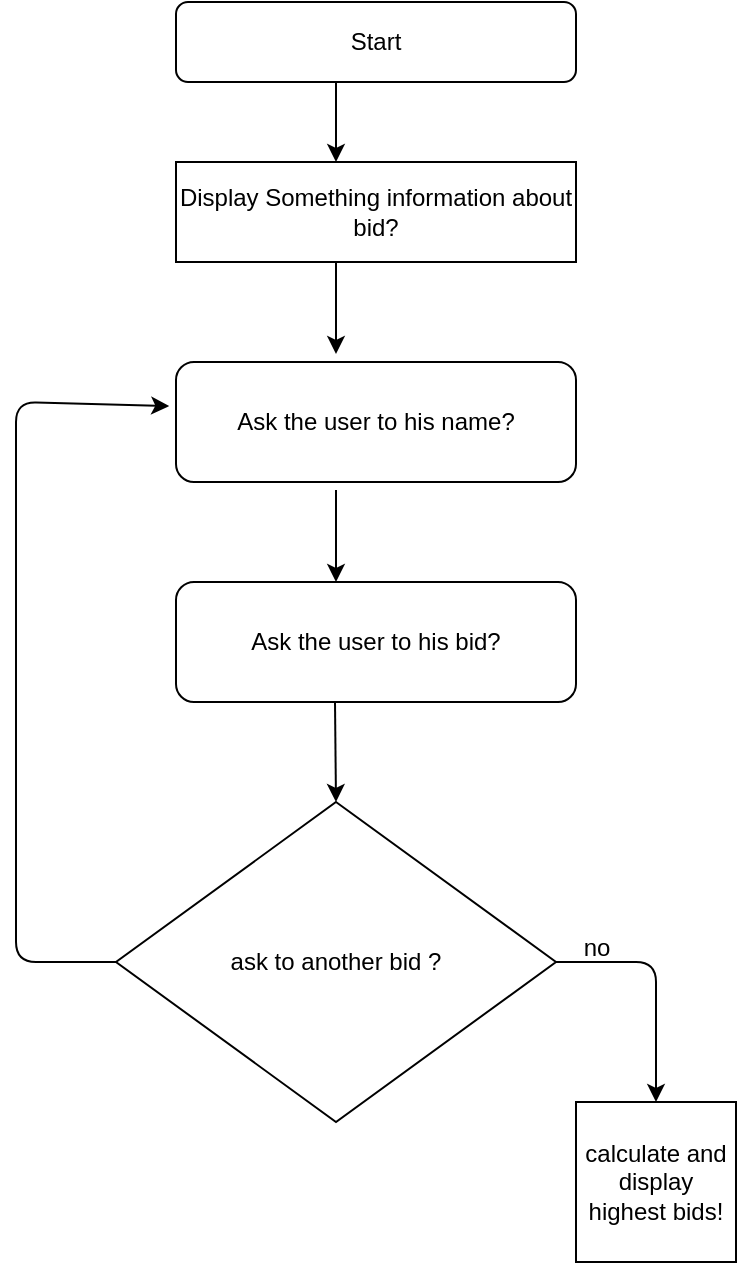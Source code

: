 <mxfile>
    <diagram id="a8yRiFaYvzuutbibd9W3" name="Page-1">
        <mxGraphModel dx="736" dy="419" grid="1" gridSize="10" guides="1" tooltips="1" connect="1" arrows="1" fold="1" page="1" pageScale="1" pageWidth="850" pageHeight="1100" math="0" shadow="0">
            <root>
                <mxCell id="0"/>
                <mxCell id="1" parent="0"/>
                <mxCell id="3" value="Start" style="rounded=1;whiteSpace=wrap;html=1;" vertex="1" parent="1">
                    <mxGeometry x="160" y="40" width="200" height="40" as="geometry"/>
                </mxCell>
                <mxCell id="4" value="" style="endArrow=classic;html=1;" edge="1" parent="1">
                    <mxGeometry width="50" height="50" relative="1" as="geometry">
                        <mxPoint x="240" y="80" as="sourcePoint"/>
                        <mxPoint x="240" y="120" as="targetPoint"/>
                    </mxGeometry>
                </mxCell>
                <mxCell id="5" value="Display Something information about bid?" style="rounded=0;whiteSpace=wrap;html=1;" vertex="1" parent="1">
                    <mxGeometry x="160" y="120" width="200" height="50" as="geometry"/>
                </mxCell>
                <mxCell id="6" value="Ask the user to his name?" style="rounded=1;whiteSpace=wrap;html=1;" vertex="1" parent="1">
                    <mxGeometry x="160" y="220" width="200" height="60" as="geometry"/>
                </mxCell>
                <mxCell id="8" value="" style="endArrow=classic;html=1;" edge="1" parent="1">
                    <mxGeometry width="50" height="50" relative="1" as="geometry">
                        <mxPoint x="240" y="170" as="sourcePoint"/>
                        <mxPoint x="240" y="216" as="targetPoint"/>
                    </mxGeometry>
                </mxCell>
                <mxCell id="9" value="Ask the user to his bid?" style="rounded=1;whiteSpace=wrap;html=1;" vertex="1" parent="1">
                    <mxGeometry x="160" y="330" width="200" height="60" as="geometry"/>
                </mxCell>
                <mxCell id="10" value="" style="endArrow=classic;html=1;" edge="1" parent="1">
                    <mxGeometry width="50" height="50" relative="1" as="geometry">
                        <mxPoint x="240" y="284" as="sourcePoint"/>
                        <mxPoint x="240" y="330" as="targetPoint"/>
                    </mxGeometry>
                </mxCell>
                <mxCell id="11" value="ask to another bid ?" style="rhombus;whiteSpace=wrap;html=1;" vertex="1" parent="1">
                    <mxGeometry x="130" y="440" width="220" height="160" as="geometry"/>
                </mxCell>
                <mxCell id="13" value="" style="endArrow=classic;html=1;" edge="1" parent="1">
                    <mxGeometry width="50" height="50" relative="1" as="geometry">
                        <mxPoint x="239.5" y="390" as="sourcePoint"/>
                        <mxPoint x="240" y="440" as="targetPoint"/>
                    </mxGeometry>
                </mxCell>
                <mxCell id="14" value="" style="endArrow=classic;html=1;exitX=1;exitY=0.5;exitDx=0;exitDy=0;" edge="1" parent="1" source="11">
                    <mxGeometry width="50" height="50" relative="1" as="geometry">
                        <mxPoint x="400" y="520" as="sourcePoint"/>
                        <mxPoint x="400" y="590" as="targetPoint"/>
                        <Array as="points">
                            <mxPoint x="400" y="520"/>
                        </Array>
                    </mxGeometry>
                </mxCell>
                <mxCell id="17" value="" style="endArrow=classic;html=1;exitX=0;exitY=0.5;exitDx=0;exitDy=0;entryX=-0.017;entryY=0.367;entryDx=0;entryDy=0;entryPerimeter=0;" edge="1" parent="1" source="11" target="6">
                    <mxGeometry width="50" height="50" relative="1" as="geometry">
                        <mxPoint x="130" y="510" as="sourcePoint"/>
                        <mxPoint x="80" y="190" as="targetPoint"/>
                        <Array as="points">
                            <mxPoint x="80" y="520"/>
                            <mxPoint x="80" y="240"/>
                        </Array>
                    </mxGeometry>
                </mxCell>
                <mxCell id="18" value="no" style="text;html=1;align=center;verticalAlign=middle;resizable=0;points=[];autosize=1;strokeColor=none;fillColor=none;" vertex="1" parent="1">
                    <mxGeometry x="350" y="498" width="40" height="30" as="geometry"/>
                </mxCell>
                <mxCell id="19" value="calculate and display highest bids!" style="whiteSpace=wrap;html=1;aspect=fixed;" vertex="1" parent="1">
                    <mxGeometry x="360" y="590" width="80" height="80" as="geometry"/>
                </mxCell>
            </root>
        </mxGraphModel>
    </diagram>
</mxfile>